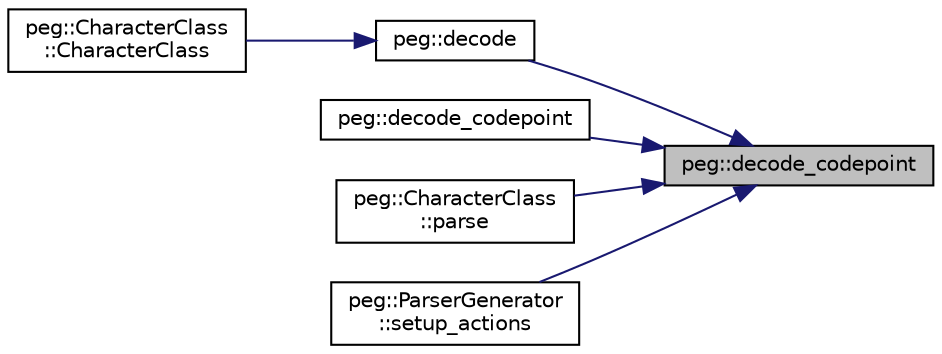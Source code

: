 digraph "peg::decode_codepoint"
{
 // LATEX_PDF_SIZE
  edge [fontname="Helvetica",fontsize="10",labelfontname="Helvetica",labelfontsize="10"];
  node [fontname="Helvetica",fontsize="10",shape=record];
  rankdir="RL";
  Node1 [label="peg::decode_codepoint",height=0.2,width=0.4,color="black", fillcolor="grey75", style="filled", fontcolor="black",tooltip=" "];
  Node1 -> Node2 [dir="back",color="midnightblue",fontsize="10",style="solid",fontname="Helvetica"];
  Node2 [label="peg::decode",height=0.2,width=0.4,color="black", fillcolor="white", style="filled",URL="$namespacepeg.html#a236facf0fc003e0605b5d21f608ce375",tooltip=" "];
  Node2 -> Node3 [dir="back",color="midnightblue",fontsize="10",style="solid",fontname="Helvetica"];
  Node3 [label="peg::CharacterClass\l::CharacterClass",height=0.2,width=0.4,color="black", fillcolor="white", style="filled",URL="$classpeg_1_1CharacterClass.html#ad6fc4687ca42b7873b025aff1e644116",tooltip=" "];
  Node1 -> Node4 [dir="back",color="midnightblue",fontsize="10",style="solid",fontname="Helvetica"];
  Node4 [label="peg::decode_codepoint",height=0.2,width=0.4,color="black", fillcolor="white", style="filled",URL="$namespacepeg.html#a2c75472758aaf7a9ef4f20b6852aec8f",tooltip=" "];
  Node1 -> Node5 [dir="back",color="midnightblue",fontsize="10",style="solid",fontname="Helvetica"];
  Node5 [label="peg::CharacterClass\l::parse",height=0.2,width=0.4,color="black", fillcolor="white", style="filled",URL="$classpeg_1_1CharacterClass.html#aef3ab930ddeb6c14244468d89ab9400f",tooltip=" "];
  Node1 -> Node6 [dir="back",color="midnightblue",fontsize="10",style="solid",fontname="Helvetica"];
  Node6 [label="peg::ParserGenerator\l::setup_actions",height=0.2,width=0.4,color="black", fillcolor="white", style="filled",URL="$classpeg_1_1ParserGenerator.html#afa7a9efe83e831fd48692dc871c5f3f9",tooltip=" "];
}

